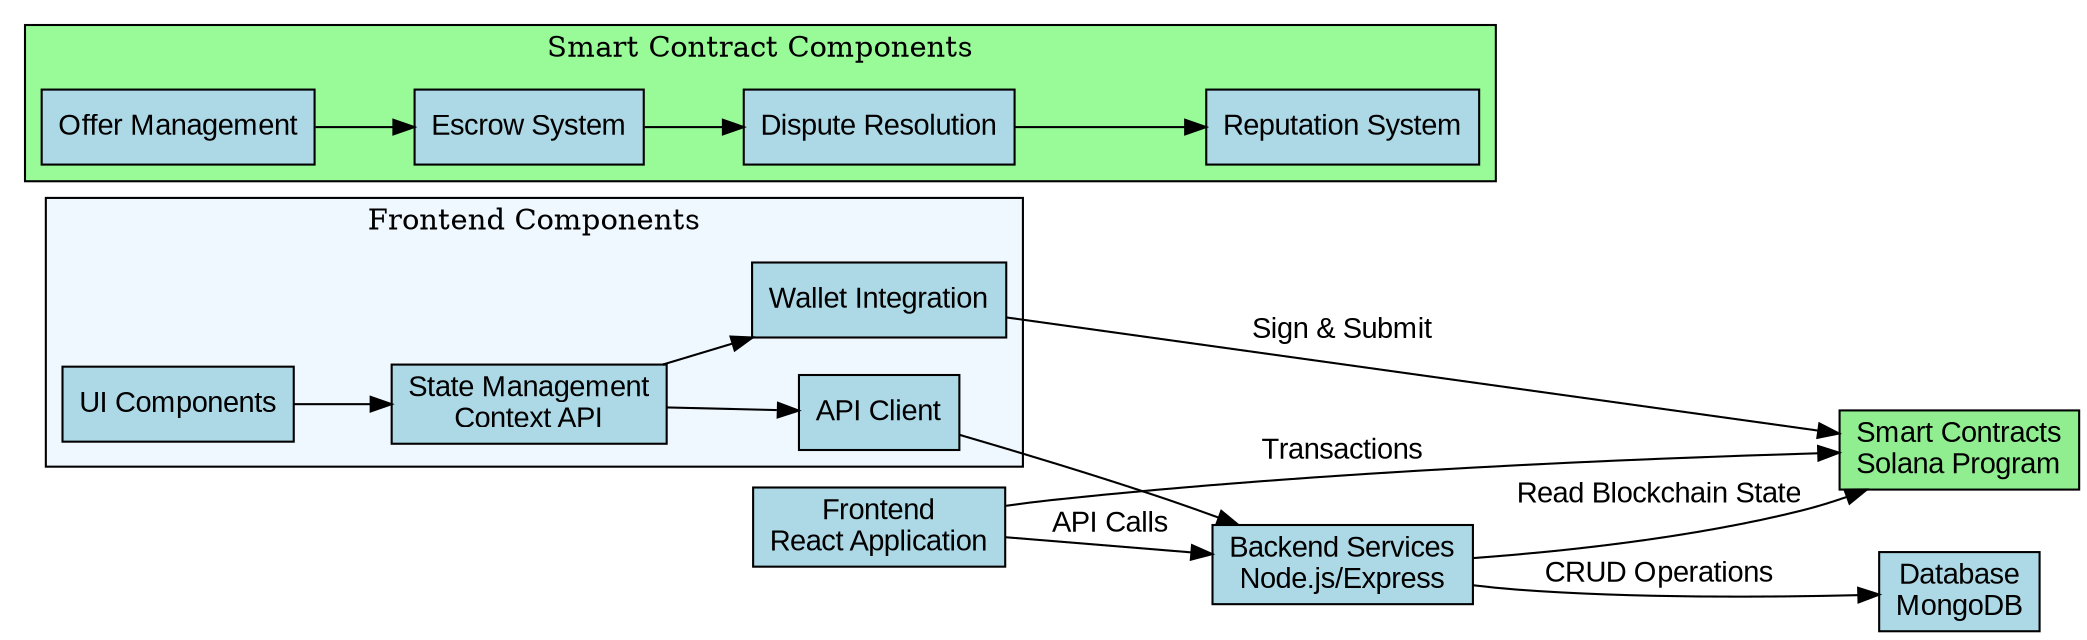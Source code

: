 digraph {
  rankdir=LR;
  node [shape=box, style=filled, fillcolor=lightblue, fontname="Arial"];
  edge [fontname="Arial"];
  
  // Main components
  Frontend [label="Frontend\nReact Application"];
  SmartContract [label="Smart Contracts\nSolana Program", fillcolor=lightgreen];
  Backend [label="Backend Services\nNode.js/Express"];
  Database [label="Database\nMongoDB"];
  
  // Frontend subcomponents
  subgraph cluster_frontend {
    label="Frontend Components";
    style=filled;
    fillcolor=aliceblue;
    
    UI [label="UI Components"];
    State [label="State Management\nContext API"];
    Wallet [label="Wallet Integration"];
    API [label="API Client"];
  }
  
  // Smart Contract subcomponents
  subgraph cluster_smartcontract {
    label="Smart Contract Components";
    style=filled;
    fillcolor=palegreen;
    
    Offers [label="Offer Management"];
    Escrow [label="Escrow System"];
    Disputes [label="Dispute Resolution"];
    Reputation [label="Reputation System"];
  }
  
  // Connections
  Frontend -> SmartContract [label="Transactions"];
  Frontend -> Backend [label="API Calls"];
  Backend -> Database [label="CRUD Operations"];
  Backend -> SmartContract [label="Read Blockchain State"];
  
  // Frontend internal connections
  UI -> State;
  State -> Wallet;
  State -> API;
  Wallet -> SmartContract [label="Sign & Submit"];
  API -> Backend;
  
  // Smart Contract internal connections
  Offers -> Escrow;
  Escrow -> Disputes;
  Disputes -> Reputation;
}
